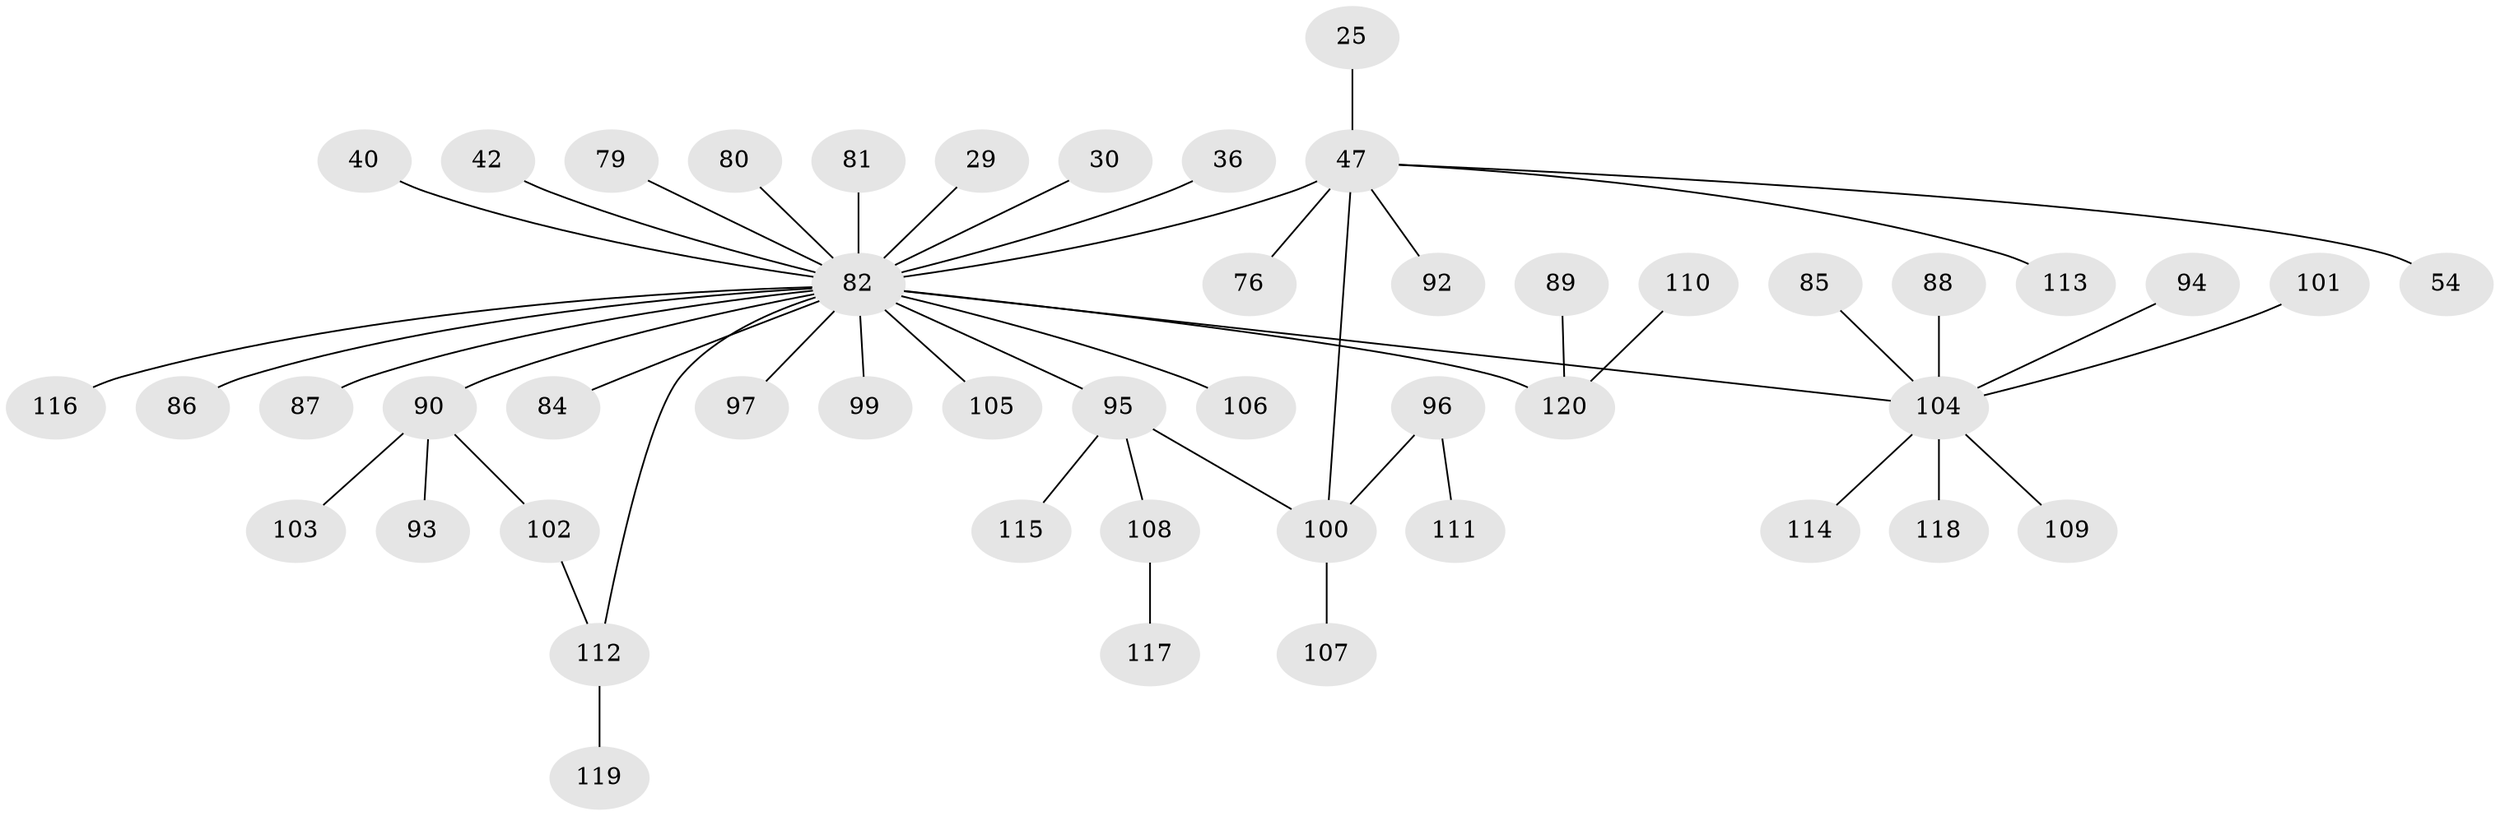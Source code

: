 // original degree distribution, {8: 0.008333333333333333, 5: 0.05, 7: 0.008333333333333333, 2: 0.25, 4: 0.08333333333333333, 3: 0.09166666666666666, 6: 0.008333333333333333, 1: 0.5}
// Generated by graph-tools (version 1.1) at 2025/45/03/04/25 21:45:52]
// undirected, 48 vertices, 49 edges
graph export_dot {
graph [start="1"]
  node [color=gray90,style=filled];
  25;
  29;
  30;
  36;
  40;
  42;
  47 [super="+20"];
  54;
  76 [super="+70"];
  79 [super="+63"];
  80 [super="+5+28+61+68"];
  81 [super="+67"];
  82 [super="+6+2+1+17+7+18+12+23+24+21+15"];
  84;
  85;
  86;
  87;
  88 [super="+51"];
  89;
  90 [super="+62"];
  92;
  93;
  94 [super="+34+38+58"];
  95 [super="+56+60+71"];
  96;
  97 [super="+72"];
  99;
  100 [super="+49+78+91"];
  101;
  102;
  103;
  104 [super="+52+64+98+44+65+45+50+55+57+59+66+69+73"];
  105 [super="+33"];
  106 [super="+35+75"];
  107;
  108;
  109;
  110;
  111;
  112 [super="+48+53+83"];
  113;
  114;
  115 [super="+10"];
  116;
  117;
  118;
  119;
  120 [super="+74+77"];
  25 -- 47;
  29 -- 82;
  30 -- 82;
  36 -- 82;
  40 -- 82;
  42 -- 82;
  47 -- 54;
  47 -- 113;
  47 -- 82 [weight=2];
  47 -- 92;
  47 -- 100;
  47 -- 76;
  79 -- 82;
  80 -- 82;
  81 -- 82;
  82 -- 87;
  82 -- 84;
  82 -- 99;
  82 -- 116;
  82 -- 86;
  82 -- 95;
  82 -- 106;
  82 -- 112;
  82 -- 104;
  82 -- 105;
  82 -- 90;
  82 -- 97;
  82 -- 120;
  85 -- 104;
  88 -- 104;
  89 -- 120;
  90 -- 93;
  90 -- 102;
  90 -- 103;
  94 -- 104;
  95 -- 108;
  95 -- 100;
  95 -- 115;
  96 -- 111;
  96 -- 100;
  100 -- 107;
  101 -- 104;
  102 -- 112;
  104 -- 114;
  104 -- 109;
  104 -- 118;
  108 -- 117;
  110 -- 120;
  112 -- 119;
}
